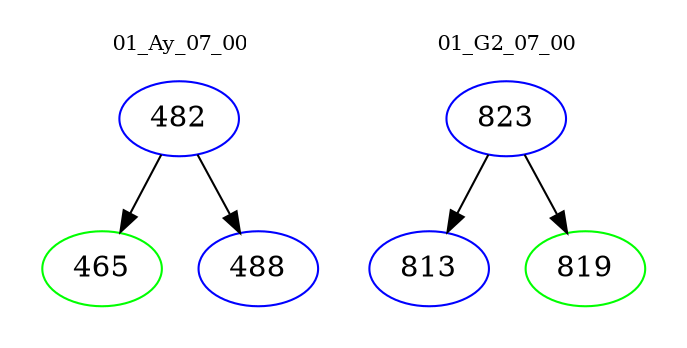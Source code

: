 digraph{
subgraph cluster_0 {
color = white
label = "01_Ay_07_00";
fontsize=10;
T0_482 [label="482", color="blue"]
T0_482 -> T0_465 [color="black"]
T0_465 [label="465", color="green"]
T0_482 -> T0_488 [color="black"]
T0_488 [label="488", color="blue"]
}
subgraph cluster_1 {
color = white
label = "01_G2_07_00";
fontsize=10;
T1_823 [label="823", color="blue"]
T1_823 -> T1_813 [color="black"]
T1_813 [label="813", color="blue"]
T1_823 -> T1_819 [color="black"]
T1_819 [label="819", color="green"]
}
}
